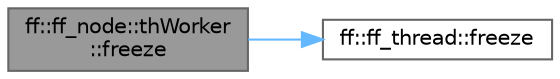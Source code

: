 digraph "ff::ff_node::thWorker::freeze"
{
 // LATEX_PDF_SIZE
  bgcolor="transparent";
  edge [fontname=Helvetica,fontsize=10,labelfontname=Helvetica,labelfontsize=10];
  node [fontname=Helvetica,fontsize=10,shape=box,height=0.2,width=0.4];
  rankdir="LR";
  Node1 [id="Node000001",label="ff::ff_node::thWorker\l::freeze",height=0.2,width=0.4,color="gray40", fillcolor="grey60", style="filled", fontcolor="black",tooltip=" "];
  Node1 -> Node2 [id="edge1_Node000001_Node000002",color="steelblue1",style="solid",tooltip=" "];
  Node2 [id="Node000002",label="ff::ff_thread::freeze",height=0.2,width=0.4,color="grey40", fillcolor="white", style="filled",URL="$classff_1_1ff__thread.html#aad5e4b95ad6f312e7d95616394eccb23",tooltip=" "];
}

